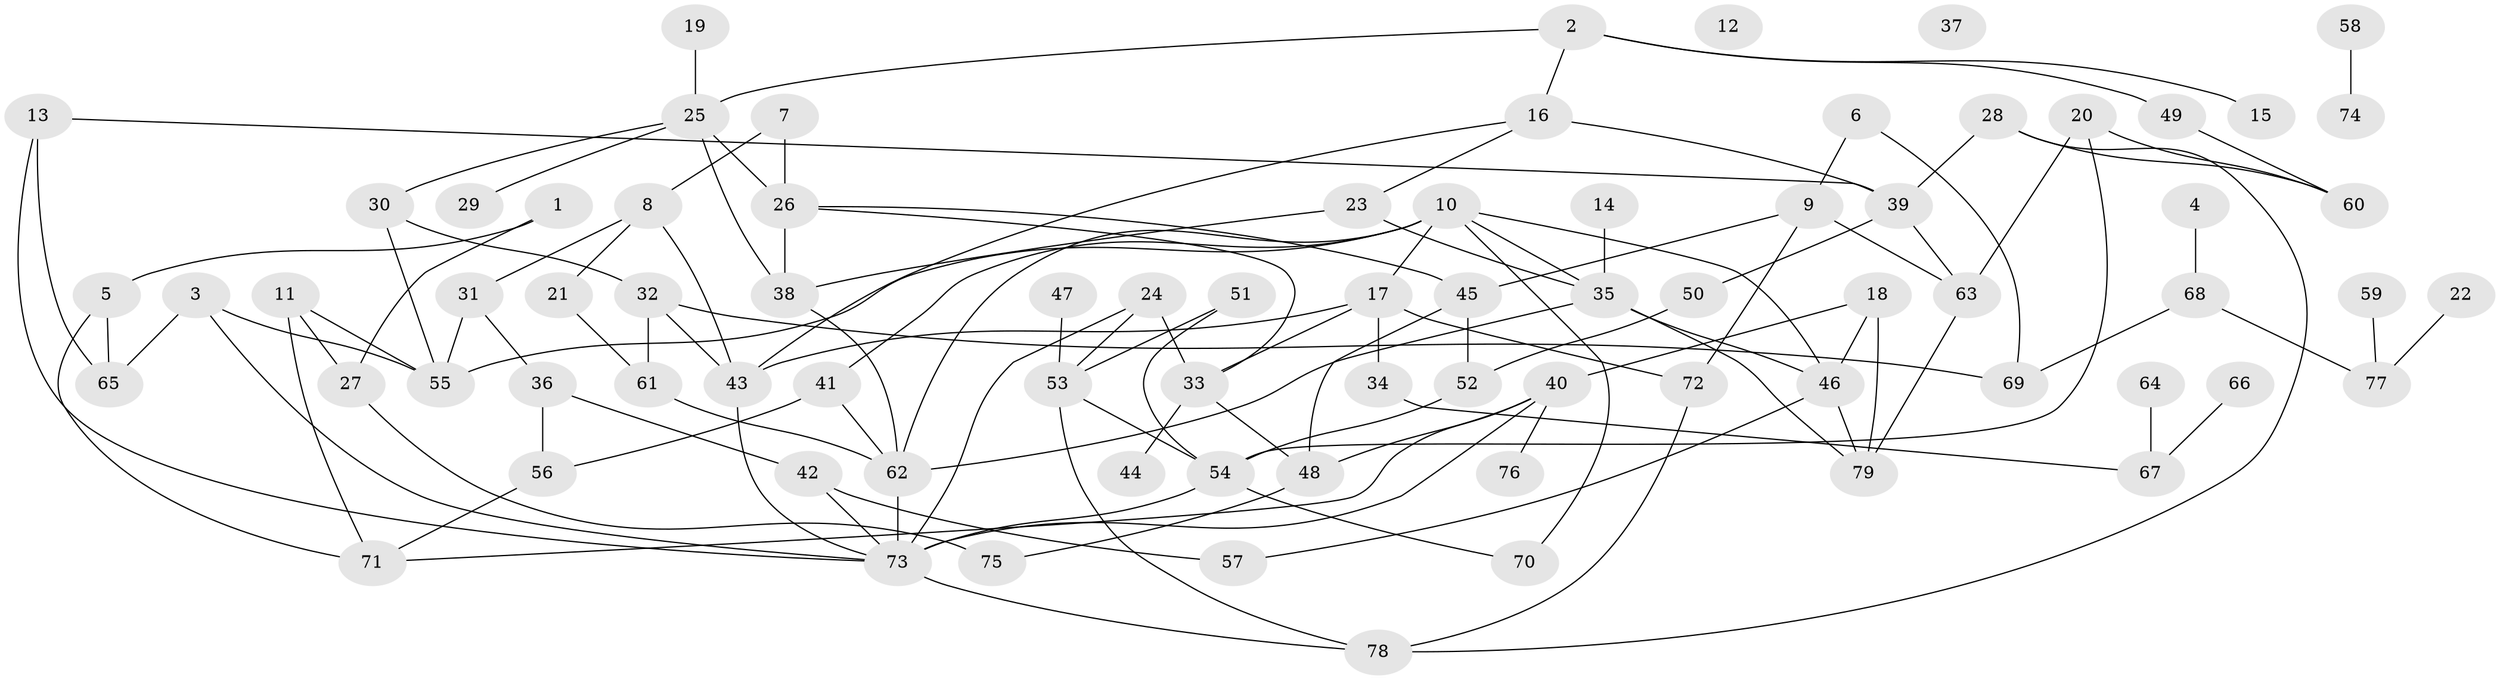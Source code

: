 // Generated by graph-tools (version 1.1) at 2025/40/03/09/25 04:40:04]
// undirected, 79 vertices, 122 edges
graph export_dot {
graph [start="1"]
  node [color=gray90,style=filled];
  1;
  2;
  3;
  4;
  5;
  6;
  7;
  8;
  9;
  10;
  11;
  12;
  13;
  14;
  15;
  16;
  17;
  18;
  19;
  20;
  21;
  22;
  23;
  24;
  25;
  26;
  27;
  28;
  29;
  30;
  31;
  32;
  33;
  34;
  35;
  36;
  37;
  38;
  39;
  40;
  41;
  42;
  43;
  44;
  45;
  46;
  47;
  48;
  49;
  50;
  51;
  52;
  53;
  54;
  55;
  56;
  57;
  58;
  59;
  60;
  61;
  62;
  63;
  64;
  65;
  66;
  67;
  68;
  69;
  70;
  71;
  72;
  73;
  74;
  75;
  76;
  77;
  78;
  79;
  1 -- 5;
  1 -- 27;
  2 -- 15;
  2 -- 16;
  2 -- 25;
  2 -- 49;
  3 -- 55;
  3 -- 65;
  3 -- 73;
  4 -- 68;
  5 -- 65;
  5 -- 71;
  6 -- 9;
  6 -- 69;
  7 -- 8;
  7 -- 26;
  8 -- 21;
  8 -- 31;
  8 -- 43;
  9 -- 45;
  9 -- 63;
  9 -- 72;
  10 -- 17;
  10 -- 35;
  10 -- 41;
  10 -- 46;
  10 -- 55;
  10 -- 62;
  10 -- 70;
  11 -- 27;
  11 -- 55;
  11 -- 71;
  13 -- 39;
  13 -- 65;
  13 -- 73;
  14 -- 35;
  16 -- 23;
  16 -- 39;
  16 -- 43;
  17 -- 33;
  17 -- 34;
  17 -- 43;
  17 -- 72;
  18 -- 40;
  18 -- 46;
  18 -- 79;
  19 -- 25;
  20 -- 54;
  20 -- 60;
  20 -- 63;
  21 -- 61;
  22 -- 77;
  23 -- 35;
  23 -- 38;
  24 -- 33;
  24 -- 53;
  24 -- 73;
  25 -- 26;
  25 -- 29;
  25 -- 30;
  25 -- 38;
  26 -- 33;
  26 -- 38;
  26 -- 45;
  27 -- 75;
  28 -- 39;
  28 -- 60;
  28 -- 78;
  30 -- 32;
  30 -- 55;
  31 -- 36;
  31 -- 55;
  32 -- 43;
  32 -- 61;
  32 -- 69;
  33 -- 44;
  33 -- 48;
  34 -- 67;
  35 -- 46;
  35 -- 62;
  35 -- 79;
  36 -- 42;
  36 -- 56;
  38 -- 62;
  39 -- 50;
  39 -- 63;
  40 -- 48;
  40 -- 71;
  40 -- 73;
  40 -- 76;
  41 -- 56;
  41 -- 62;
  42 -- 57;
  42 -- 73;
  43 -- 73;
  45 -- 48;
  45 -- 52;
  46 -- 57;
  46 -- 79;
  47 -- 53;
  48 -- 75;
  49 -- 60;
  50 -- 52;
  51 -- 53;
  51 -- 54;
  52 -- 54;
  53 -- 54;
  53 -- 78;
  54 -- 70;
  54 -- 73;
  56 -- 71;
  58 -- 74;
  59 -- 77;
  61 -- 62;
  62 -- 73;
  63 -- 79;
  64 -- 67;
  66 -- 67;
  68 -- 69;
  68 -- 77;
  72 -- 78;
  73 -- 78;
}
